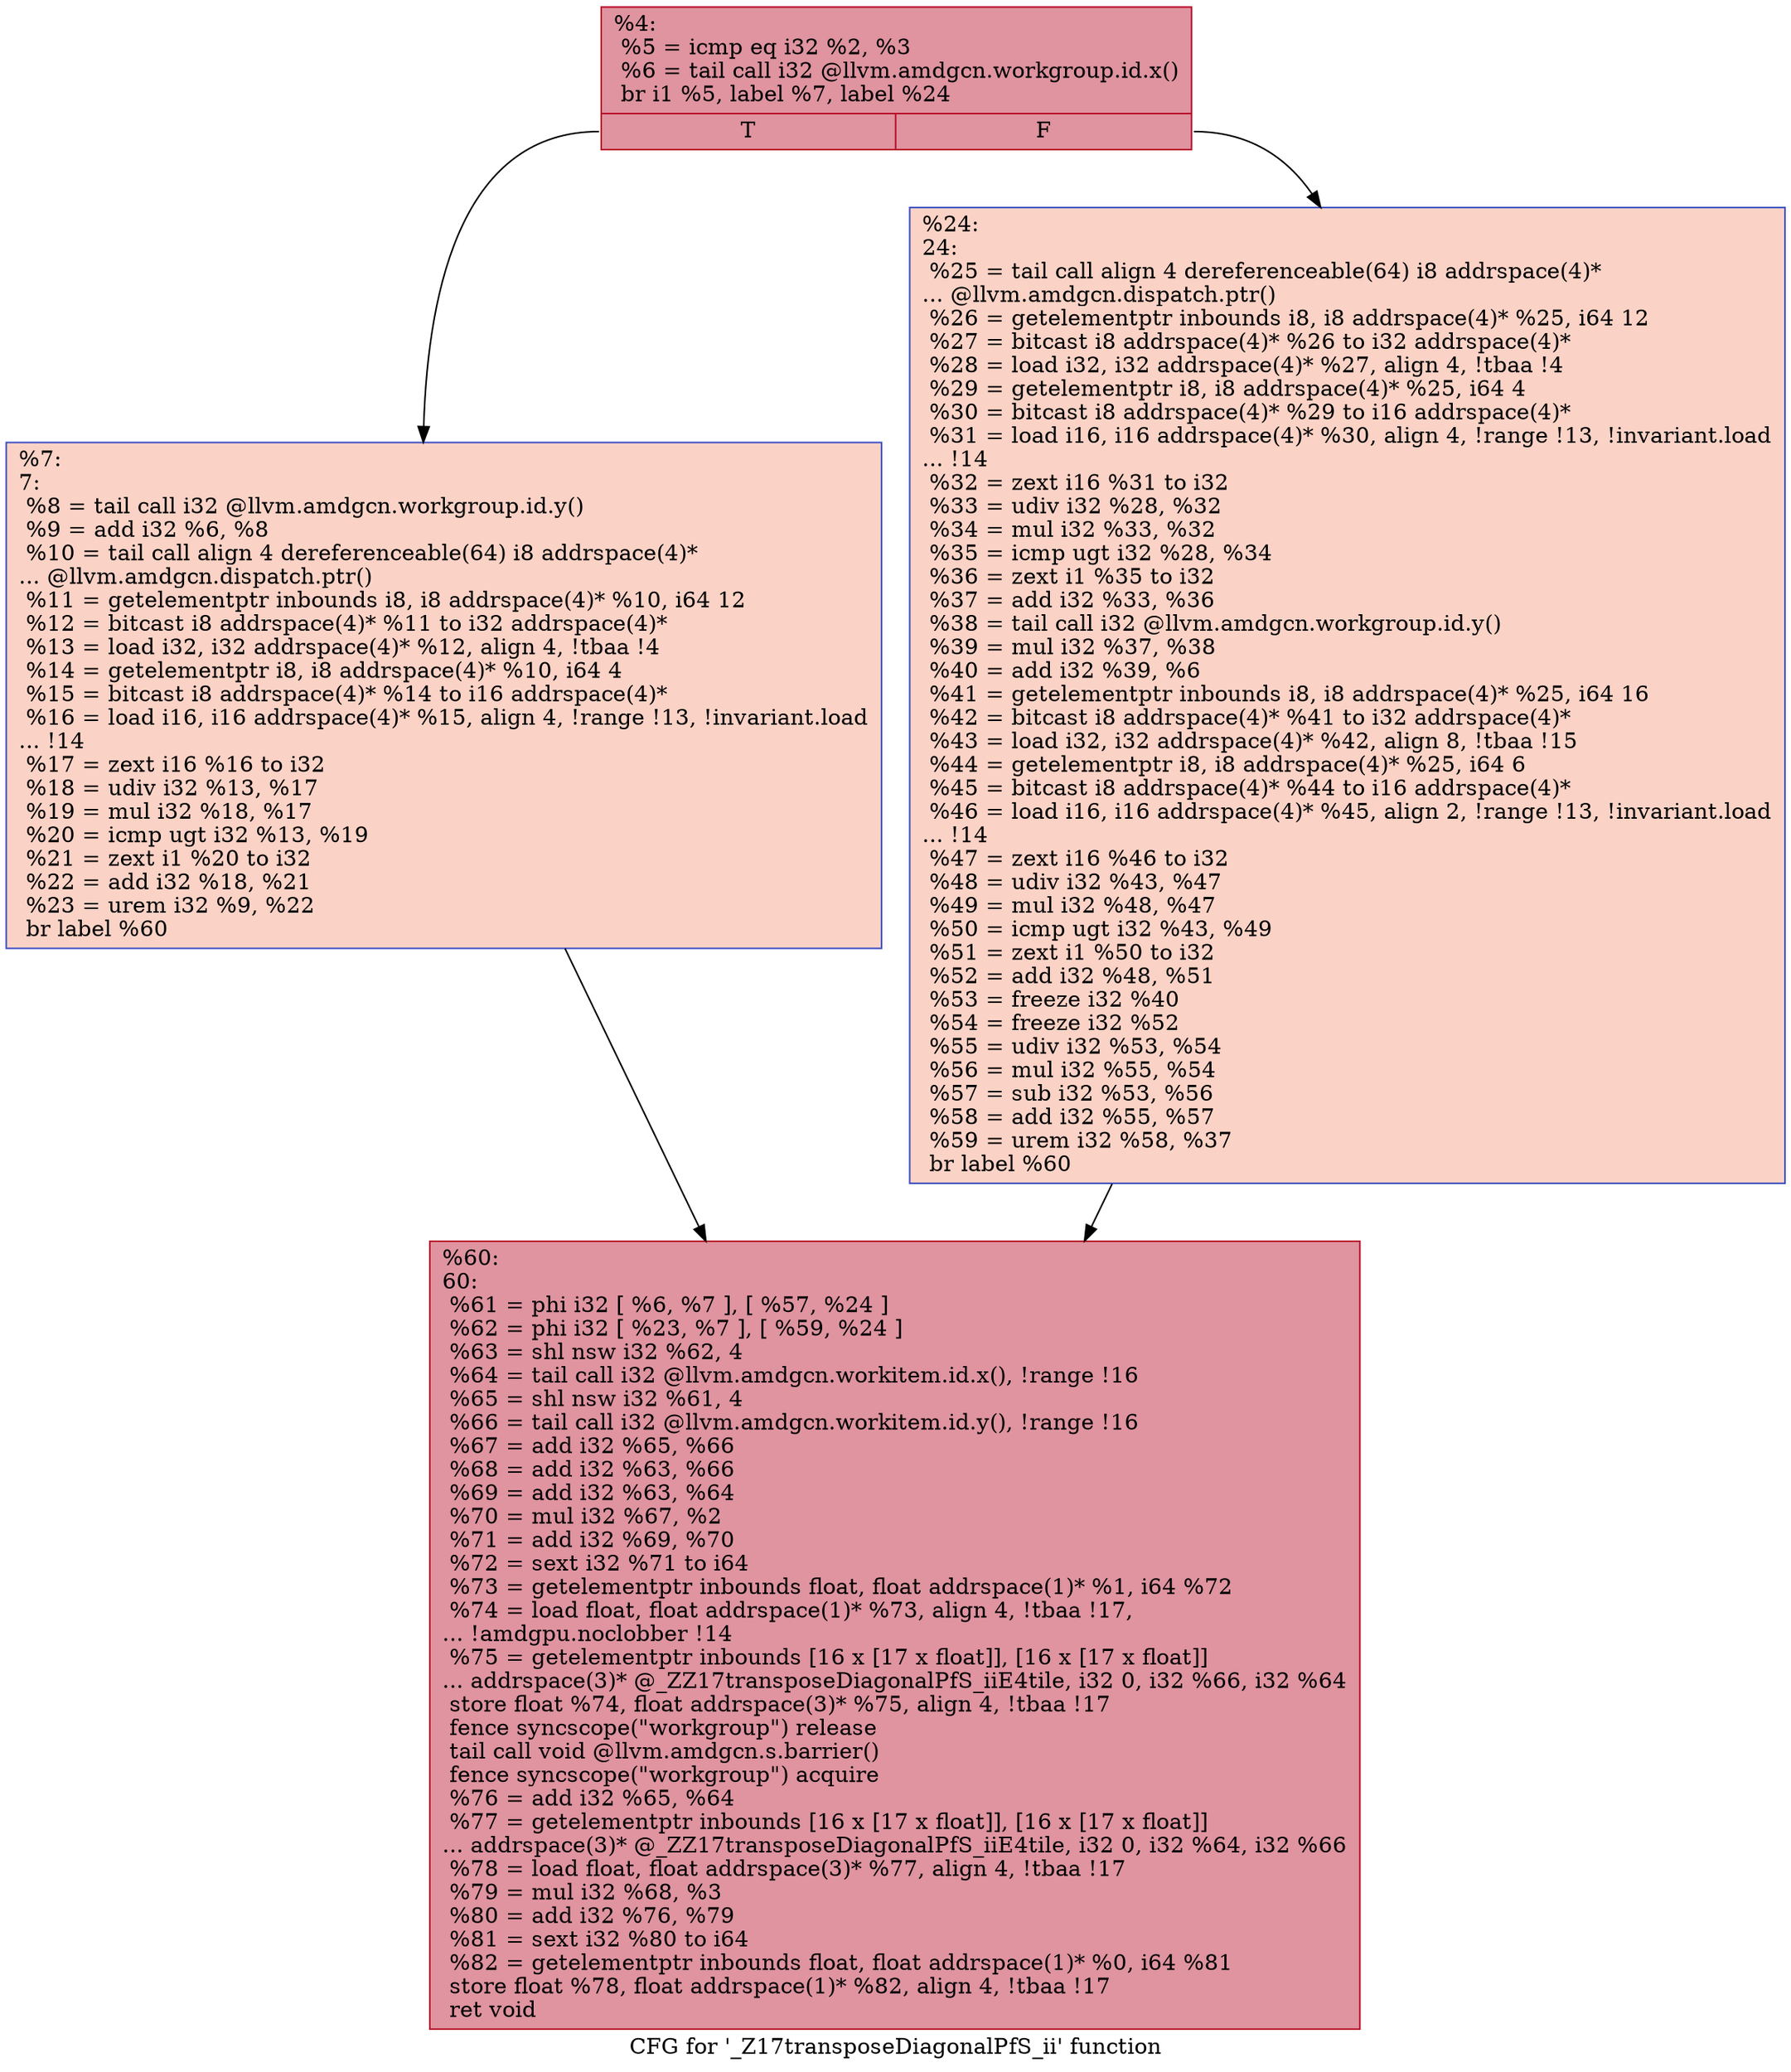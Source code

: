 digraph "CFG for '_Z17transposeDiagonalPfS_ii' function" {
	label="CFG for '_Z17transposeDiagonalPfS_ii' function";

	Node0x4a09a80 [shape=record,color="#b70d28ff", style=filled, fillcolor="#b70d2870",label="{%4:\l  %5 = icmp eq i32 %2, %3\l  %6 = tail call i32 @llvm.amdgcn.workgroup.id.x()\l  br i1 %5, label %7, label %24\l|{<s0>T|<s1>F}}"];
	Node0x4a09a80:s0 -> Node0x4a09d10;
	Node0x4a09a80:s1 -> Node0x4a09da0;
	Node0x4a09d10 [shape=record,color="#3d50c3ff", style=filled, fillcolor="#f59c7d70",label="{%7:\l7:                                                \l  %8 = tail call i32 @llvm.amdgcn.workgroup.id.y()\l  %9 = add i32 %6, %8\l  %10 = tail call align 4 dereferenceable(64) i8 addrspace(4)*\l... @llvm.amdgcn.dispatch.ptr()\l  %11 = getelementptr inbounds i8, i8 addrspace(4)* %10, i64 12\l  %12 = bitcast i8 addrspace(4)* %11 to i32 addrspace(4)*\l  %13 = load i32, i32 addrspace(4)* %12, align 4, !tbaa !4\l  %14 = getelementptr i8, i8 addrspace(4)* %10, i64 4\l  %15 = bitcast i8 addrspace(4)* %14 to i16 addrspace(4)*\l  %16 = load i16, i16 addrspace(4)* %15, align 4, !range !13, !invariant.load\l... !14\l  %17 = zext i16 %16 to i32\l  %18 = udiv i32 %13, %17\l  %19 = mul i32 %18, %17\l  %20 = icmp ugt i32 %13, %19\l  %21 = zext i1 %20 to i32\l  %22 = add i32 %18, %21\l  %23 = urem i32 %9, %22\l  br label %60\l}"];
	Node0x4a09d10 -> Node0x4a0c050;
	Node0x4a09da0 [shape=record,color="#3d50c3ff", style=filled, fillcolor="#f59c7d70",label="{%24:\l24:                                               \l  %25 = tail call align 4 dereferenceable(64) i8 addrspace(4)*\l... @llvm.amdgcn.dispatch.ptr()\l  %26 = getelementptr inbounds i8, i8 addrspace(4)* %25, i64 12\l  %27 = bitcast i8 addrspace(4)* %26 to i32 addrspace(4)*\l  %28 = load i32, i32 addrspace(4)* %27, align 4, !tbaa !4\l  %29 = getelementptr i8, i8 addrspace(4)* %25, i64 4\l  %30 = bitcast i8 addrspace(4)* %29 to i16 addrspace(4)*\l  %31 = load i16, i16 addrspace(4)* %30, align 4, !range !13, !invariant.load\l... !14\l  %32 = zext i16 %31 to i32\l  %33 = udiv i32 %28, %32\l  %34 = mul i32 %33, %32\l  %35 = icmp ugt i32 %28, %34\l  %36 = zext i1 %35 to i32\l  %37 = add i32 %33, %36\l  %38 = tail call i32 @llvm.amdgcn.workgroup.id.y()\l  %39 = mul i32 %37, %38\l  %40 = add i32 %39, %6\l  %41 = getelementptr inbounds i8, i8 addrspace(4)* %25, i64 16\l  %42 = bitcast i8 addrspace(4)* %41 to i32 addrspace(4)*\l  %43 = load i32, i32 addrspace(4)* %42, align 8, !tbaa !15\l  %44 = getelementptr i8, i8 addrspace(4)* %25, i64 6\l  %45 = bitcast i8 addrspace(4)* %44 to i16 addrspace(4)*\l  %46 = load i16, i16 addrspace(4)* %45, align 2, !range !13, !invariant.load\l... !14\l  %47 = zext i16 %46 to i32\l  %48 = udiv i32 %43, %47\l  %49 = mul i32 %48, %47\l  %50 = icmp ugt i32 %43, %49\l  %51 = zext i1 %50 to i32\l  %52 = add i32 %48, %51\l  %53 = freeze i32 %40\l  %54 = freeze i32 %52\l  %55 = udiv i32 %53, %54\l  %56 = mul i32 %55, %54\l  %57 = sub i32 %53, %56\l  %58 = add i32 %55, %57\l  %59 = urem i32 %58, %37\l  br label %60\l}"];
	Node0x4a09da0 -> Node0x4a0c050;
	Node0x4a0c050 [shape=record,color="#b70d28ff", style=filled, fillcolor="#b70d2870",label="{%60:\l60:                                               \l  %61 = phi i32 [ %6, %7 ], [ %57, %24 ]\l  %62 = phi i32 [ %23, %7 ], [ %59, %24 ]\l  %63 = shl nsw i32 %62, 4\l  %64 = tail call i32 @llvm.amdgcn.workitem.id.x(), !range !16\l  %65 = shl nsw i32 %61, 4\l  %66 = tail call i32 @llvm.amdgcn.workitem.id.y(), !range !16\l  %67 = add i32 %65, %66\l  %68 = add i32 %63, %66\l  %69 = add i32 %63, %64\l  %70 = mul i32 %67, %2\l  %71 = add i32 %69, %70\l  %72 = sext i32 %71 to i64\l  %73 = getelementptr inbounds float, float addrspace(1)* %1, i64 %72\l  %74 = load float, float addrspace(1)* %73, align 4, !tbaa !17,\l... !amdgpu.noclobber !14\l  %75 = getelementptr inbounds [16 x [17 x float]], [16 x [17 x float]]\l... addrspace(3)* @_ZZ17transposeDiagonalPfS_iiE4tile, i32 0, i32 %66, i32 %64\l  store float %74, float addrspace(3)* %75, align 4, !tbaa !17\l  fence syncscope(\"workgroup\") release\l  tail call void @llvm.amdgcn.s.barrier()\l  fence syncscope(\"workgroup\") acquire\l  %76 = add i32 %65, %64\l  %77 = getelementptr inbounds [16 x [17 x float]], [16 x [17 x float]]\l... addrspace(3)* @_ZZ17transposeDiagonalPfS_iiE4tile, i32 0, i32 %64, i32 %66\l  %78 = load float, float addrspace(3)* %77, align 4, !tbaa !17\l  %79 = mul i32 %68, %3\l  %80 = add i32 %76, %79\l  %81 = sext i32 %80 to i64\l  %82 = getelementptr inbounds float, float addrspace(1)* %0, i64 %81\l  store float %78, float addrspace(1)* %82, align 4, !tbaa !17\l  ret void\l}"];
}
